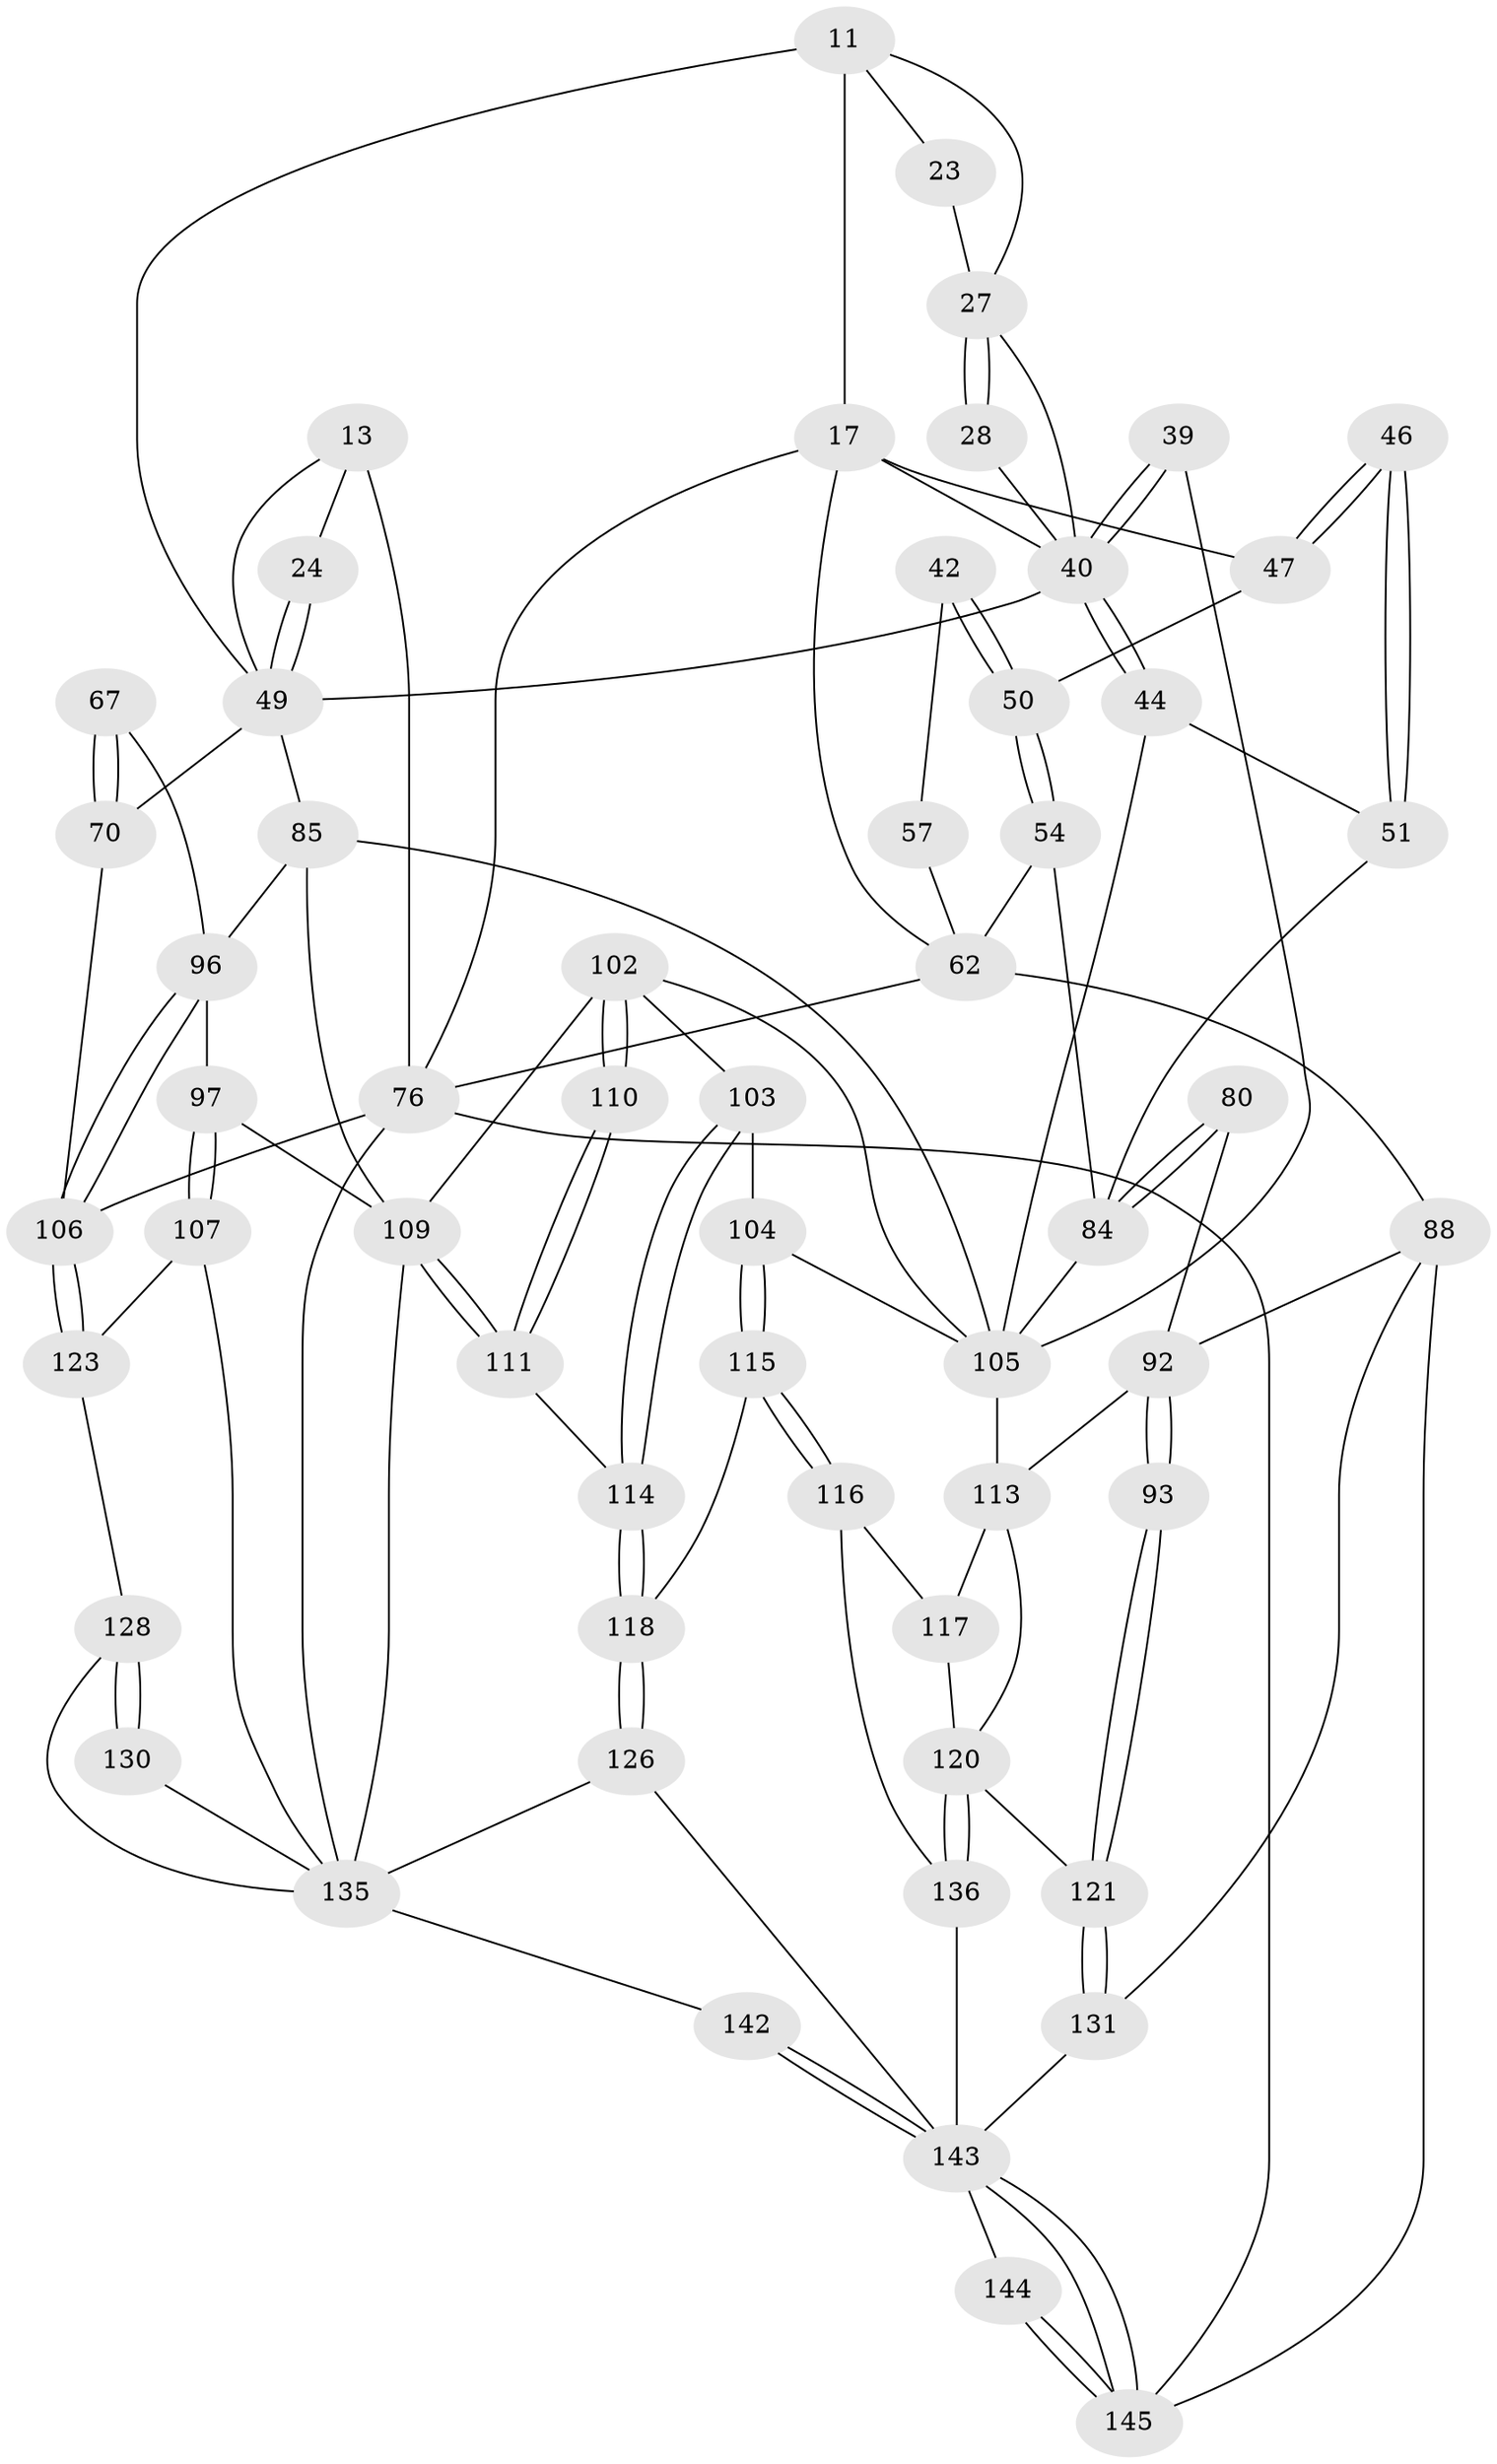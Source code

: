 // original degree distribution, {3: 0.013793103448275862, 6: 0.21379310344827587, 4: 0.23448275862068965, 5: 0.5379310344827586}
// Generated by graph-tools (version 1.1) at 2025/04/03/04/25 22:04:50]
// undirected, 58 vertices, 128 edges
graph export_dot {
graph [start="1"]
  node [color=gray90,style=filled];
  11 [pos="+0.5353646688449616+0.07056342565982306",super="+10+9"];
  13 [pos="+1+0",super="+7"];
  17 [pos="+0.1976949462036897+0.10948402874508731",super="+4+12+14"];
  23 [pos="+0.7139923188094124+0.12088446272138831"];
  24 [pos="+1+0"];
  27 [pos="+0.602186150840901+0.1622332771692765",super="+26+22+21"];
  28 [pos="+0.6058275731161542+0.18117595140907616"];
  39 [pos="+0.6701846111237227+0.3157806081597848"];
  40 [pos="+0.5643957598647461+0.3386663728177257",super="+30+35"];
  42 [pos="+0.23326365579656283+0.30936077978987053"];
  44 [pos="+0.5291840248821253+0.3664106047709"];
  46 [pos="+0.422257676051244+0.2784742014532561"];
  47 [pos="+0.42082548656044994+0.2761919441457509",super="+16"];
  49 [pos="+1+0.11392593978159507",super="+31+25+34"];
  50 [pos="+0.3062128598023462+0.3668460312729961",super="+48+41"];
  51 [pos="+0.3741471361313969+0.41069415538967347",super="+45"];
  54 [pos="+0.3184033288378335+0.43777059028777626"];
  57 [pos="+0.1953280347096821+0.3311635746903539",super="+43"];
  62 [pos="+0.14859082700707194+0.4499539496011522",super="+59+58"];
  67 [pos="+0.9020473470726504+0.43919527881083703"];
  70 [pos="+0.9399306543513422+0.4508978427091992",super="+56+33+55"];
  76 [pos="+1+1",super="+3"];
  80 [pos="+0.28487459349975247+0.5020412973605862"];
  84 [pos="+0.37867906651347694+0.5742818999046506",super="+71+53"];
  85 [pos="+0.7624335856839496+0.5101164728795837",super="+72+69+60"];
  88 [pos="+0+0.6596414225173717",super="+87+79"];
  92 [pos="+0.27801408392771926+0.6685826723487828",super="+82+86"];
  93 [pos="+0.2548402618206415+0.6807070758286943"];
  96 [pos="+0.9029654681328431+0.6726002975988006",super="+75"];
  97 [pos="+0.8362406412936417+0.675596092662309"];
  102 [pos="+0.5730878153207551+0.6008103247941925",super="+101"];
  103 [pos="+0.5676416792437947+0.6202180617277477"];
  104 [pos="+0.5489822330120979+0.6411163865855987"];
  105 [pos="+0.4476177292188225+0.6494815485333072",super="+99+94"];
  106 [pos="+1+0.730815578558861",super="+83+73+77"];
  107 [pos="+0.7347217003213318+0.7338162138924047"];
  109 [pos="+0.7099513415019965+0.7297816398990986",super="+100+98+89"];
  110 [pos="+0.6827407795352614+0.6807090821907196"];
  111 [pos="+0.7012759157861918+0.7268300798098539"];
  113 [pos="+0.3599445732274472+0.7168737704478396",super="+95+112"];
  114 [pos="+0.6277912764979898+0.7388607792187566"];
  115 [pos="+0.49311272006606366+0.7576731407949345"];
  116 [pos="+0.481410724393737+0.762686740629806"];
  117 [pos="+0.48078298801282365+0.7623099200270574"];
  118 [pos="+0.5954066644612138+0.7667094067950676"];
  120 [pos="+0.34015453767425785+0.8346708418538126",super="+119"];
  121 [pos="+0.32499928332100414+0.8314346066768271"];
  123 [pos="+0.8235656495124863+0.7943246647047667"];
  126 [pos="+0.6144011832437288+0.847934781620179"];
  128 [pos="+0.7695194564711173+0.8060457933946076",super="+127"];
  130 [pos="+0.814510145486408+0.8529409359732882"];
  131 [pos="+0.18048812793494695+0.8498117393173321"];
  135 [pos="+0.7021454314555137+0.969783773932446",super="+125+124+134"];
  136 [pos="+0.363210171453716+0.8712348355324506",super="+133"];
  142 [pos="+0.49896602557139325+1",super="+141"];
  143 [pos="+0.28128574057251815+1",super="+140"];
  144 [pos="+0.03778584007672129+0.9254586155157739"];
  145 [pos="+0.004254005810174568+1",super="+122"];
  11 -- 27;
  11 -- 23;
  11 -- 17 [weight=2];
  11 -- 49;
  13 -- 24;
  13 -- 76 [weight=2];
  13 -- 49;
  17 -- 76;
  17 -- 40;
  17 -- 47 [weight=2];
  17 -- 62;
  23 -- 27 [weight=2];
  24 -- 49 [weight=2];
  24 -- 49;
  27 -- 28 [weight=2];
  27 -- 28;
  27 -- 40;
  28 -- 40;
  39 -- 40 [weight=2];
  39 -- 40;
  39 -- 105;
  40 -- 44;
  40 -- 44;
  40 -- 49;
  42 -- 50 [weight=2];
  42 -- 50;
  42 -- 57;
  44 -- 51;
  44 -- 105;
  46 -- 47;
  46 -- 47;
  46 -- 51 [weight=2];
  46 -- 51;
  47 -- 50 [weight=2];
  49 -- 70 [weight=3];
  49 -- 85;
  50 -- 54;
  50 -- 54;
  51 -- 84;
  54 -- 62;
  54 -- 84;
  57 -- 62 [weight=3];
  62 -- 76;
  62 -- 88 [weight=2];
  67 -- 70 [weight=2];
  67 -- 70;
  67 -- 96;
  70 -- 106 [weight=2];
  76 -- 145 [weight=2];
  76 -- 135;
  76 -- 106;
  80 -- 84 [weight=2];
  80 -- 84;
  80 -- 92;
  84 -- 105 [weight=2];
  85 -- 109;
  85 -- 96 [weight=2];
  85 -- 105 [weight=2];
  88 -- 145;
  88 -- 131;
  88 -- 92 [weight=2];
  92 -- 93 [weight=2];
  92 -- 93;
  92 -- 113;
  93 -- 121;
  93 -- 121;
  96 -- 97;
  96 -- 106 [weight=2];
  96 -- 106;
  97 -- 107;
  97 -- 107;
  97 -- 109;
  102 -- 103;
  102 -- 110 [weight=2];
  102 -- 110;
  102 -- 105;
  102 -- 109 [weight=2];
  103 -- 104;
  103 -- 114;
  103 -- 114;
  104 -- 105;
  104 -- 115;
  104 -- 115;
  105 -- 113 [weight=2];
  106 -- 123;
  106 -- 123;
  107 -- 123;
  107 -- 135;
  109 -- 111;
  109 -- 111;
  109 -- 135;
  110 -- 111;
  110 -- 111;
  111 -- 114;
  113 -- 120;
  113 -- 117;
  114 -- 118;
  114 -- 118;
  115 -- 116;
  115 -- 116;
  115 -- 118;
  116 -- 117;
  116 -- 136;
  117 -- 120;
  118 -- 126;
  118 -- 126;
  120 -- 121;
  120 -- 136;
  120 -- 136;
  121 -- 131;
  121 -- 131;
  123 -- 128;
  126 -- 135;
  126 -- 143;
  128 -- 130 [weight=2];
  128 -- 130;
  128 -- 135;
  130 -- 135;
  131 -- 143;
  135 -- 142 [weight=2];
  136 -- 143 [weight=2];
  142 -- 143 [weight=2];
  142 -- 143;
  143 -- 145;
  143 -- 145;
  143 -- 144;
  144 -- 145 [weight=2];
  144 -- 145;
}
